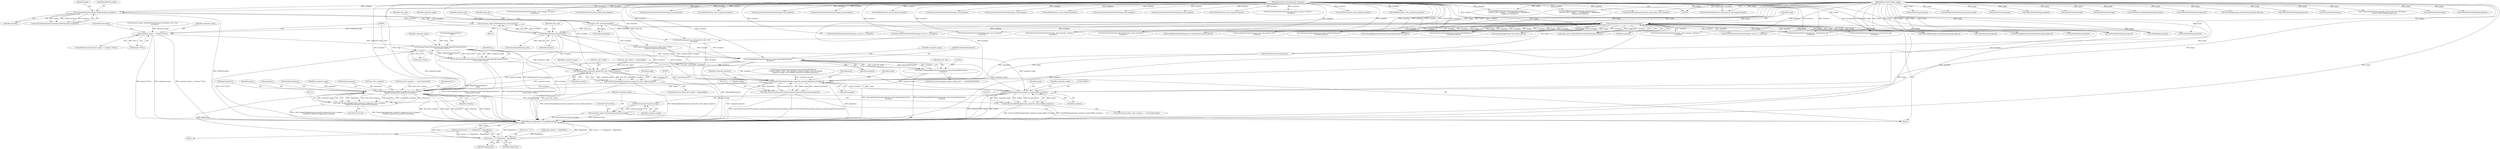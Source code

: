 digraph "0_ImageMagick_726812fa2fa7ce16bcf58f6e115f65427a1c0950_2@pointer" {
"1000930" [label="(Call,composite_image=ReadImage(clone_info,exception))"];
"1000932" [label="(Call,ReadImage(clone_info,exception))"];
"1000898" [label="(Call,clone_info=AcquireImageInfo())"];
"1000221" [label="(Call,AcquireAuthenticCacheView(image,exception))"];
"1000188" [label="(Call,SetImageColorspace(image,sRGBColorspace,exception))"];
"1000104" [label="(MethodParameterIn,Image *image)"];
"1000107" [label="(MethodParameterIn,ExceptionInfo *exception)"];
"1000940" [label="(Call,composite_image == (Image *) NULL)"];
"1000948" [label="(Call,SetImageProgressMonitor(composite_image,(MagickProgressMonitor)\n        NULL,(void *) NULL))"];
"1000946" [label="(Call,(void) SetImageProgressMonitor(composite_image,(MagickProgressMonitor)\n        NULL,(void *) NULL))"];
"1001054" [label="(Call,SetImageAlphaChannel(composite_image,OpaqueAlphaChannel,\n          exception))"];
"1001052" [label="(Call,(void) SetImageAlphaChannel(composite_image,OpaqueAlphaChannel,\n          exception))"];
"1001066" [label="(Call,SetImageAlpha(composite_image,draw_info->alpha,exception))"];
"1001064" [label="(Call,(void) SetImageAlpha(composite_image,draw_info->alpha,exception))"];
"1001121" [label="(Call,ParseGravityGeometry(image,composite_geometry,&geometry,exception))"];
"1001119" [label="(Call,(void) ParseGravityGeometry(image,composite_geometry,&geometry,exception))"];
"1001165" [label="(Call,DrawAffineImage(image,composite_image,&affine,exception))"];
"1001163" [label="(Call,(void) DrawAffineImage(image,composite_image,&affine,exception))"];
"1001190" [label="(Call,DestroyImage(composite_image))"];
"1001188" [label="(Call,composite_image=DestroyImage(composite_image))"];
"1001174" [label="(Call,CompositeImage(image,composite_image,draw_info->compose,\n          MagickTrue,geometry.x,geometry.y,exception))"];
"1001172" [label="(Call,(void) CompositeImage(image,composite_image,draw_info->compose,\n          MagickTrue,geometry.x,geometry.y,exception))"];
"1001623" [label="(Call,status != 0 ? MagickTrue : MagickFalse)"];
"1001622" [label="(Return,return(status != 0 ? MagickTrue : MagickFalse);)"];
"1000108" [label="(Block,)"];
"1001192" [label="(ControlStructure,break;)"];
"1000711" [label="(Call,GetPixelChannels(image))"];
"1000189" [label="(Identifier,image)"];
"1000939" [label="(ControlStructure,if (composite_image == (Image *) NULL))"];
"1000482" [label="(Call,SetImageChannelMask(image,channel_mask))"];
"1000715" [label="(Call,SyncCacheViewAuthenticPixels(image_view,exception))"];
"1000822" [label="(Call,GetCacheViewAuthenticPixels(image_view,0,y,image->columns,1,\n              exception))"];
"1001158" [label="(Call,draw_info->compose == OverCompositeOp)"];
"1001187" [label="(Identifier,exception)"];
"1001057" [label="(Identifier,exception)"];
"1000464" [label="(Call,FloodfillPaintImage(image,draw_info,&target,x,y,\n            primitive_info->method == FloodfillMethod ? MagickFalse :\n            MagickTrue,exception))"];
"1001095" [label="(Call,FormatLocaleString(composite_geometry,MagickPathExtent,\n        \"%.20gx%.20g%+.20g%+.20g\",(double) composite_image->columns,(double)\n        composite_image->rows,(double) geometry.x,(double) geometry.y))"];
"1001124" [label="(Call,&geometry)"];
"1000595" [label="(Call,GetPixelInfo(image,&pixel))"];
"1001181" [label="(Call,geometry.x)"];
"1000898" [label="(Call,clone_info=AcquireImageInfo())"];
"1001073" [label="(Identifier,image)"];
"1000946" [label="(Call,(void) SetImageProgressMonitor(composite_image,(MagickProgressMonitor)\n        NULL,(void *) NULL))"];
"1000191" [label="(Identifier,exception)"];
"1000694" [label="(Call,GetPixelChannels(image))"];
"1000957" [label="(Identifier,x1)"];
"1001170" [label="(Identifier,exception)"];
"1001629" [label="(MethodReturn,MagickExport MagickBooleanType)"];
"1001054" [label="(Call,SetImageAlphaChannel(composite_image,OpaqueAlphaChannel,\n          exception))"];
"1000899" [label="(Identifier,clone_info)"];
"1000852" [label="(Call,GetFillColor(draw_info,x,y,&pixel,exception))"];
"1001623" [label="(Call,status != 0 ? MagickTrue : MagickFalse)"];
"1001046" [label="(ControlStructure,if (composite_image->alpha_trait == UndefinedPixelTrait))"];
"1000945" [label="(ControlStructure,break;)"];
"1001072" [label="(Call,SetGeometry(image,&geometry))"];
"1000912" [label="(Call,ReadInlineImage(clone_info,primitive_info->text,\n          exception))"];
"1001174" [label="(Call,CompositeImage(image,composite_image,draw_info->compose,\n          MagickTrue,geometry.x,geometry.y,exception))"];
"1000948" [label="(Call,SetImageProgressMonitor(composite_image,(MagickProgressMonitor)\n        NULL,(void *) NULL))"];
"1000953" [label="(Call,(void *) NULL)"];
"1001188" [label="(Call,composite_image=DestroyImage(composite_image))"];
"1001552" [label="(Call,DrawPolygonPrimitive(image,draw_info,primitive_info,\n                exception))"];
"1000104" [label="(MethodParameterIn,Image *image)"];
"1001056" [label="(Identifier,OpaqueAlphaChannel)"];
"1000188" [label="(Call,SetImageColorspace(image,sRGBColorspace,exception))"];
"1001038" [label="(Call,TransformImage(&composite_image,(char *) NULL,\n            composite_geometry,exception))"];
"1000285" [label="(Call,SyncCacheViewAuthenticPixels(image_view,exception))"];
"1000900" [label="(Call,AcquireImageInfo())"];
"1001180" [label="(Identifier,MagickTrue)"];
"1001581" [label="(Call,DrawPolygonPrimitive(image,clone_info,primitive_info,\n             exception))"];
"1001175" [label="(Identifier,image)"];
"1001165" [label="(Call,DrawAffineImage(image,composite_image,&affine,exception))"];
"1000934" [label="(Identifier,exception)"];
"1000780" [label="(Call,FloodfillPaintImage(image,draw_info,&target,x,y,\n            primitive_info->method == FloodfillMethod ? MagickFalse :\n            MagickTrue,exception))"];
"1001067" [label="(Identifier,composite_image)"];
"1000354" [label="(Call,GetPixelInfoPixel(image,q,&pixel))"];
"1001163" [label="(Call,(void) DrawAffineImage(image,composite_image,&affine,exception))"];
"1000255" [label="(Call,GetCacheViewAuthenticPixels(image_view,x,y,1,1,exception))"];
"1001264" [label="(Call,SyncCacheViewAuthenticPixels(image_view,exception))"];
"1000389" [label="(Call,GetPixelChannels(image))"];
"1000581" [label="(Call,GetCacheViewAuthenticPixels(image_view,x,y,1,1,exception))"];
"1000370" [label="(Call,GetPixelChannels(image))"];
"1000459" [label="(Call,SetImageChannelMask(image,AlphaChannel))"];
"1000222" [label="(Identifier,image)"];
"1001119" [label="(Call,(void) ParseGravityGeometry(image,composite_geometry,&geometry,exception))"];
"1000697" [label="(Call,GetFillColor(draw_info,x,y,&pixel,exception))"];
"1000730" [label="(Call,GetOneVirtualPixelInfo(image,TileVirtualPixelMethod,x,y,\n            &target,exception))"];
"1000940" [label="(Call,composite_image == (Image *) NULL)"];
"1001121" [label="(Call,ParseGravityGeometry(image,composite_geometry,&geometry,exception))"];
"1000881" [label="(Block,)"];
"1000393" [label="(Call,SyncCacheViewAuthenticPixels(image_view,exception))"];
"1001068" [label="(Call,draw_info->alpha)"];
"1000613" [label="(Call,SyncCacheViewAuthenticPixels(image_view,exception))"];
"1001166" [label="(Identifier,image)"];
"1000373" [label="(Call,GetFillColor(draw_info,x,y,&pixel,exception))"];
"1001184" [label="(Call,geometry.y)"];
"1001191" [label="(Identifier,composite_image)"];
"1000932" [label="(Call,ReadImage(clone_info,exception))"];
"1000324" [label="(Call,GetCacheViewAuthenticPixels(image_view,0,y,image->columns,1,\n              exception))"];
"1001622" [label="(Return,return(status != 0 ? MagickTrue : MagickFalse);)"];
"1000859" [label="(Call,SetPixelViaPixelInfo(image,&pixel,q))"];
"1000507" [label="(Call,GetCacheViewAuthenticPixels(image_view,0,y,image->columns,1,\n              exception))"];
"1000950" [label="(Call,(MagickProgressMonitor)\n        NULL)"];
"1000221" [label="(Call,AcquireAuthenticCacheView(image,exception))"];
"1001071" [label="(Identifier,exception)"];
"1000537" [label="(Call,GetFillColor(draw_info,x,y,&pixel,exception))"];
"1001066" [label="(Call,SetImageAlpha(composite_image,draw_info->alpha,exception))"];
"1000599" [label="(Call,GetFillColor(draw_info,x,y,&pixel,exception))"];
"1000380" [label="(Call,SetPixelAlpha(image,ClampToQuantum(pixel.alpha),q))"];
"1001128" [label="(Identifier,affine)"];
"1001225" [label="(Call,GetCacheViewAuthenticPixels(image_view,x,y,1,1,exception))"];
"1001176" [label="(Identifier,composite_image)"];
"1001628" [label="(Identifier,MagickFalse)"];
"1001136" [label="(Call,(double) geometry.x)"];
"1000276" [label="(Call,SetPixelAlpha(image,ClampToQuantum(pixel.alpha),q))"];
"1000190" [label="(Identifier,sRGBColorspace)"];
"1000186" [label="(Call,(void) SetImageColorspace(image,sRGBColorspace,exception))"];
"1001145" [label="(Call,(double) geometry.y)"];
"1001624" [label="(Call,status != 0)"];
"1000704" [label="(Call,SetPixelViaPixelInfo(image,&pixel,q))"];
"1001189" [label="(Identifier,composite_image)"];
"1000239" [label="(Call,SetImageAlphaChannel(image,OpaqueAlphaChannel,exception))"];
"1000942" [label="(Call,(Image *) NULL)"];
"1001171" [label="(ControlStructure,else)"];
"1000905" [label="(Identifier,primitive_info)"];
"1001061" [label="(Identifier,draw_info)"];
"1000107" [label="(MethodParameterIn,ExceptionInfo *exception)"];
"1000866" [label="(Call,GetPixelChannels(image))"];
"1000296" [label="(Call,GetOneCacheViewVirtualPixelInfo(image_view,x,y,&target,\n            exception))"];
"1000624" [label="(Call,GetOneCacheViewVirtualPixelInfo(image_view,x,y,&target,\n            exception))"];
"1001064" [label="(Call,(void) SetImageAlpha(composite_image,draw_info->alpha,exception))"];
"1001324" [label="(Call,AnnotateImage(image,clone_info,exception))"];
"1000937" [label="(Call,DestroyImageInfo(clone_info))"];
"1001627" [label="(Identifier,MagickTrue)"];
"1001420" [label="(Call,DrawDashPolygon(draw_info,primitive_info,image,exception))"];
"1001177" [label="(Call,draw_info->compose)"];
"1001600" [label="(Call,DrawPolygonPrimitive(image,draw_info,primitive_info,exception))"];
"1000648" [label="(Call,GetCacheViewAuthenticPixels(image_view,0,y,image->columns,1,\n              exception))"];
"1000933" [label="(Identifier,clone_info)"];
"1001239" [label="(Call,GetFillColor(draw_info,x,y,&fill_color,exception))"];
"1000930" [label="(Call,composite_image=ReadImage(clone_info,exception))"];
"1000219" [label="(Call,image_view=AcquireAuthenticCacheView(image,exception))"];
"1001246" [label="(Call,CompositePixelOver(image,&fill_color,(double) fill_color.alpha,q,\n        (double) GetPixelAlpha(image,q),q))"];
"1001409" [label="(Call,DrawPolygonPrimitive(image,clone_info,primitive_info,\n             exception))"];
"1001052" [label="(Call,(void) SetImageAlphaChannel(composite_image,OpaqueAlphaChannel,\n          exception))"];
"1001059" [label="(Call,draw_info->alpha != OpaqueAlpha)"];
"1000931" [label="(Identifier,composite_image)"];
"1000223" [label="(Identifier,exception)"];
"1000303" [label="(Call,GetPixelInfo(image,&pixel))"];
"1001167" [label="(Identifier,composite_image)"];
"1000557" [label="(Call,SyncCacheViewAuthenticPixels(image_view,exception))"];
"1001611" [label="(Call,image->debug != MagickFalse)"];
"1000949" [label="(Identifier,composite_image)"];
"1001122" [label="(Identifier,image)"];
"1000553" [label="(Call,GetPixelChannels(image))"];
"1000910" [label="(Call,composite_image=ReadInlineImage(clone_info,primitive_info->text,\n          exception))"];
"1001055" [label="(Identifier,composite_image)"];
"1001592" [label="(Call,DrawStrokePolygon(image,draw_info,primitive_info,exception))"];
"1001168" [label="(Call,&affine)"];
"1000269" [label="(Call,GetFillColor(draw_info,x,y,&pixel,exception))"];
"1000936" [label="(Identifier,clone_info)"];
"1000919" [label="(Block,)"];
"1001190" [label="(Call,DestroyImage(composite_image))"];
"1000544" [label="(Call,SetPixelAlpha(image,ClampToQuantum(pixel.alpha),q))"];
"1000606" [label="(Call,SetPixelViaPixelInfo(image,&pixel,q))"];
"1000941" [label="(Identifier,composite_image)"];
"1000801" [label="(Call,GetPixelInfo(image,&pixel))"];
"1001058" [label="(ControlStructure,if (draw_info->alpha != OpaqueAlpha))"];
"1001172" [label="(Call,(void) CompositeImage(image,composite_image,draw_info->compose,\n          MagickTrue,geometry.x,geometry.y,exception))"];
"1000678" [label="(Call,GetPixelInfoPixel(image,q,&pixel))"];
"1001258" [label="(Call,GetPixelAlpha(image,q))"];
"1001123" [label="(Identifier,composite_geometry)"];
"1001157" [label="(ControlStructure,if (draw_info->compose == OverCompositeOp))"];
"1001126" [label="(Identifier,exception)"];
"1000409" [label="(Call,GetOneVirtualPixelInfo(image,TileVirtualPixelMethod,x,y,\n            &target,exception))"];
"1000870" [label="(Call,SyncCacheViewAuthenticPixels(image_view,exception))"];
"1000930" -> "1000919"  [label="AST: "];
"1000930" -> "1000932"  [label="CFG: "];
"1000931" -> "1000930"  [label="AST: "];
"1000932" -> "1000930"  [label="AST: "];
"1000936" -> "1000930"  [label="CFG: "];
"1000930" -> "1001629"  [label="DDG: ReadImage(clone_info,exception)"];
"1000932" -> "1000930"  [label="DDG: clone_info"];
"1000932" -> "1000930"  [label="DDG: exception"];
"1000930" -> "1000940"  [label="DDG: composite_image"];
"1000932" -> "1000934"  [label="CFG: "];
"1000933" -> "1000932"  [label="AST: "];
"1000934" -> "1000932"  [label="AST: "];
"1000932" -> "1001629"  [label="DDG: exception"];
"1000898" -> "1000932"  [label="DDG: clone_info"];
"1000221" -> "1000932"  [label="DDG: exception"];
"1000107" -> "1000932"  [label="DDG: exception"];
"1000932" -> "1000937"  [label="DDG: clone_info"];
"1000932" -> "1001038"  [label="DDG: exception"];
"1000932" -> "1001054"  [label="DDG: exception"];
"1000932" -> "1001066"  [label="DDG: exception"];
"1000932" -> "1001121"  [label="DDG: exception"];
"1000898" -> "1000881"  [label="AST: "];
"1000898" -> "1000900"  [label="CFG: "];
"1000899" -> "1000898"  [label="AST: "];
"1000900" -> "1000898"  [label="AST: "];
"1000905" -> "1000898"  [label="CFG: "];
"1000898" -> "1001629"  [label="DDG: AcquireImageInfo()"];
"1000898" -> "1000912"  [label="DDG: clone_info"];
"1000221" -> "1000219"  [label="AST: "];
"1000221" -> "1000223"  [label="CFG: "];
"1000222" -> "1000221"  [label="AST: "];
"1000223" -> "1000221"  [label="AST: "];
"1000219" -> "1000221"  [label="CFG: "];
"1000221" -> "1001629"  [label="DDG: exception"];
"1000221" -> "1001629"  [label="DDG: image"];
"1000221" -> "1000219"  [label="DDG: image"];
"1000221" -> "1000219"  [label="DDG: exception"];
"1000188" -> "1000221"  [label="DDG: image"];
"1000188" -> "1000221"  [label="DDG: exception"];
"1000104" -> "1000221"  [label="DDG: image"];
"1000107" -> "1000221"  [label="DDG: exception"];
"1000221" -> "1000239"  [label="DDG: image"];
"1000221" -> "1000239"  [label="DDG: exception"];
"1000221" -> "1000255"  [label="DDG: exception"];
"1000221" -> "1000276"  [label="DDG: image"];
"1000221" -> "1000296"  [label="DDG: exception"];
"1000221" -> "1000303"  [label="DDG: image"];
"1000221" -> "1000409"  [label="DDG: image"];
"1000221" -> "1000409"  [label="DDG: exception"];
"1000221" -> "1000507"  [label="DDG: exception"];
"1000221" -> "1000544"  [label="DDG: image"];
"1000221" -> "1000581"  [label="DDG: exception"];
"1000221" -> "1000595"  [label="DDG: image"];
"1000221" -> "1000624"  [label="DDG: exception"];
"1000221" -> "1000678"  [label="DDG: image"];
"1000221" -> "1000730"  [label="DDG: image"];
"1000221" -> "1000730"  [label="DDG: exception"];
"1000221" -> "1000801"  [label="DDG: image"];
"1000221" -> "1000822"  [label="DDG: exception"];
"1000221" -> "1000912"  [label="DDG: exception"];
"1000221" -> "1001072"  [label="DDG: image"];
"1000221" -> "1001225"  [label="DDG: exception"];
"1000221" -> "1001258"  [label="DDG: image"];
"1000221" -> "1001324"  [label="DDG: image"];
"1000221" -> "1001324"  [label="DDG: exception"];
"1000221" -> "1001409"  [label="DDG: image"];
"1000221" -> "1001409"  [label="DDG: exception"];
"1000221" -> "1001552"  [label="DDG: image"];
"1000221" -> "1001552"  [label="DDG: exception"];
"1000221" -> "1001581"  [label="DDG: image"];
"1000221" -> "1001581"  [label="DDG: exception"];
"1000221" -> "1001600"  [label="DDG: image"];
"1000221" -> "1001600"  [label="DDG: exception"];
"1000188" -> "1000186"  [label="AST: "];
"1000188" -> "1000191"  [label="CFG: "];
"1000189" -> "1000188"  [label="AST: "];
"1000190" -> "1000188"  [label="AST: "];
"1000191" -> "1000188"  [label="AST: "];
"1000186" -> "1000188"  [label="CFG: "];
"1000188" -> "1001629"  [label="DDG: sRGBColorspace"];
"1000188" -> "1000186"  [label="DDG: image"];
"1000188" -> "1000186"  [label="DDG: sRGBColorspace"];
"1000188" -> "1000186"  [label="DDG: exception"];
"1000104" -> "1000188"  [label="DDG: image"];
"1000107" -> "1000188"  [label="DDG: exception"];
"1000104" -> "1000103"  [label="AST: "];
"1000104" -> "1001629"  [label="DDG: image"];
"1000104" -> "1000239"  [label="DDG: image"];
"1000104" -> "1000276"  [label="DDG: image"];
"1000104" -> "1000303"  [label="DDG: image"];
"1000104" -> "1000354"  [label="DDG: image"];
"1000104" -> "1000370"  [label="DDG: image"];
"1000104" -> "1000380"  [label="DDG: image"];
"1000104" -> "1000389"  [label="DDG: image"];
"1000104" -> "1000409"  [label="DDG: image"];
"1000104" -> "1000459"  [label="DDG: image"];
"1000104" -> "1000464"  [label="DDG: image"];
"1000104" -> "1000482"  [label="DDG: image"];
"1000104" -> "1000544"  [label="DDG: image"];
"1000104" -> "1000553"  [label="DDG: image"];
"1000104" -> "1000595"  [label="DDG: image"];
"1000104" -> "1000606"  [label="DDG: image"];
"1000104" -> "1000678"  [label="DDG: image"];
"1000104" -> "1000694"  [label="DDG: image"];
"1000104" -> "1000704"  [label="DDG: image"];
"1000104" -> "1000711"  [label="DDG: image"];
"1000104" -> "1000730"  [label="DDG: image"];
"1000104" -> "1000780"  [label="DDG: image"];
"1000104" -> "1000801"  [label="DDG: image"];
"1000104" -> "1000859"  [label="DDG: image"];
"1000104" -> "1000866"  [label="DDG: image"];
"1000104" -> "1001072"  [label="DDG: image"];
"1000104" -> "1001121"  [label="DDG: image"];
"1000104" -> "1001165"  [label="DDG: image"];
"1000104" -> "1001174"  [label="DDG: image"];
"1000104" -> "1001246"  [label="DDG: image"];
"1000104" -> "1001258"  [label="DDG: image"];
"1000104" -> "1001324"  [label="DDG: image"];
"1000104" -> "1001409"  [label="DDG: image"];
"1000104" -> "1001420"  [label="DDG: image"];
"1000104" -> "1001552"  [label="DDG: image"];
"1000104" -> "1001581"  [label="DDG: image"];
"1000104" -> "1001592"  [label="DDG: image"];
"1000104" -> "1001600"  [label="DDG: image"];
"1000107" -> "1000103"  [label="AST: "];
"1000107" -> "1001629"  [label="DDG: exception"];
"1000107" -> "1000239"  [label="DDG: exception"];
"1000107" -> "1000255"  [label="DDG: exception"];
"1000107" -> "1000269"  [label="DDG: exception"];
"1000107" -> "1000285"  [label="DDG: exception"];
"1000107" -> "1000296"  [label="DDG: exception"];
"1000107" -> "1000324"  [label="DDG: exception"];
"1000107" -> "1000373"  [label="DDG: exception"];
"1000107" -> "1000393"  [label="DDG: exception"];
"1000107" -> "1000409"  [label="DDG: exception"];
"1000107" -> "1000464"  [label="DDG: exception"];
"1000107" -> "1000507"  [label="DDG: exception"];
"1000107" -> "1000537"  [label="DDG: exception"];
"1000107" -> "1000557"  [label="DDG: exception"];
"1000107" -> "1000581"  [label="DDG: exception"];
"1000107" -> "1000599"  [label="DDG: exception"];
"1000107" -> "1000613"  [label="DDG: exception"];
"1000107" -> "1000624"  [label="DDG: exception"];
"1000107" -> "1000648"  [label="DDG: exception"];
"1000107" -> "1000697"  [label="DDG: exception"];
"1000107" -> "1000715"  [label="DDG: exception"];
"1000107" -> "1000730"  [label="DDG: exception"];
"1000107" -> "1000780"  [label="DDG: exception"];
"1000107" -> "1000822"  [label="DDG: exception"];
"1000107" -> "1000852"  [label="DDG: exception"];
"1000107" -> "1000870"  [label="DDG: exception"];
"1000107" -> "1000912"  [label="DDG: exception"];
"1000107" -> "1001038"  [label="DDG: exception"];
"1000107" -> "1001054"  [label="DDG: exception"];
"1000107" -> "1001066"  [label="DDG: exception"];
"1000107" -> "1001121"  [label="DDG: exception"];
"1000107" -> "1001165"  [label="DDG: exception"];
"1000107" -> "1001174"  [label="DDG: exception"];
"1000107" -> "1001225"  [label="DDG: exception"];
"1000107" -> "1001239"  [label="DDG: exception"];
"1000107" -> "1001264"  [label="DDG: exception"];
"1000107" -> "1001324"  [label="DDG: exception"];
"1000107" -> "1001409"  [label="DDG: exception"];
"1000107" -> "1001420"  [label="DDG: exception"];
"1000107" -> "1001552"  [label="DDG: exception"];
"1000107" -> "1001581"  [label="DDG: exception"];
"1000107" -> "1001592"  [label="DDG: exception"];
"1000107" -> "1001600"  [label="DDG: exception"];
"1000940" -> "1000939"  [label="AST: "];
"1000940" -> "1000942"  [label="CFG: "];
"1000941" -> "1000940"  [label="AST: "];
"1000942" -> "1000940"  [label="AST: "];
"1000945" -> "1000940"  [label="CFG: "];
"1000947" -> "1000940"  [label="CFG: "];
"1000940" -> "1001629"  [label="DDG: (Image *) NULL"];
"1000940" -> "1001629"  [label="DDG: composite_image"];
"1000940" -> "1001629"  [label="DDG: composite_image == (Image *) NULL"];
"1000910" -> "1000940"  [label="DDG: composite_image"];
"1000942" -> "1000940"  [label="DDG: NULL"];
"1000940" -> "1000948"  [label="DDG: composite_image"];
"1000948" -> "1000946"  [label="AST: "];
"1000948" -> "1000953"  [label="CFG: "];
"1000949" -> "1000948"  [label="AST: "];
"1000950" -> "1000948"  [label="AST: "];
"1000953" -> "1000948"  [label="AST: "];
"1000946" -> "1000948"  [label="CFG: "];
"1000948" -> "1001629"  [label="DDG: (void *) NULL"];
"1000948" -> "1001629"  [label="DDG: (MagickProgressMonitor)\n        NULL"];
"1000948" -> "1000946"  [label="DDG: composite_image"];
"1000948" -> "1000946"  [label="DDG: (MagickProgressMonitor)\n        NULL"];
"1000948" -> "1000946"  [label="DDG: (void *) NULL"];
"1000950" -> "1000948"  [label="DDG: NULL"];
"1000953" -> "1000948"  [label="DDG: NULL"];
"1000948" -> "1001054"  [label="DDG: composite_image"];
"1000948" -> "1001066"  [label="DDG: composite_image"];
"1000948" -> "1001165"  [label="DDG: composite_image"];
"1000948" -> "1001174"  [label="DDG: composite_image"];
"1000946" -> "1000881"  [label="AST: "];
"1000947" -> "1000946"  [label="AST: "];
"1000957" -> "1000946"  [label="CFG: "];
"1000946" -> "1001629"  [label="DDG: (void) SetImageProgressMonitor(composite_image,(MagickProgressMonitor)\n        NULL,(void *) NULL)"];
"1000946" -> "1001629"  [label="DDG: SetImageProgressMonitor(composite_image,(MagickProgressMonitor)\n        NULL,(void *) NULL)"];
"1001054" -> "1001052"  [label="AST: "];
"1001054" -> "1001057"  [label="CFG: "];
"1001055" -> "1001054"  [label="AST: "];
"1001056" -> "1001054"  [label="AST: "];
"1001057" -> "1001054"  [label="AST: "];
"1001052" -> "1001054"  [label="CFG: "];
"1001054" -> "1001629"  [label="DDG: OpaqueAlphaChannel"];
"1001054" -> "1001052"  [label="DDG: composite_image"];
"1001054" -> "1001052"  [label="DDG: OpaqueAlphaChannel"];
"1001054" -> "1001052"  [label="DDG: exception"];
"1001038" -> "1001054"  [label="DDG: exception"];
"1000912" -> "1001054"  [label="DDG: exception"];
"1001054" -> "1001066"  [label="DDG: composite_image"];
"1001054" -> "1001066"  [label="DDG: exception"];
"1001054" -> "1001121"  [label="DDG: exception"];
"1001054" -> "1001165"  [label="DDG: composite_image"];
"1001054" -> "1001174"  [label="DDG: composite_image"];
"1001052" -> "1001046"  [label="AST: "];
"1001053" -> "1001052"  [label="AST: "];
"1001061" -> "1001052"  [label="CFG: "];
"1001052" -> "1001629"  [label="DDG: SetImageAlphaChannel(composite_image,OpaqueAlphaChannel,\n          exception)"];
"1001052" -> "1001629"  [label="DDG: (void) SetImageAlphaChannel(composite_image,OpaqueAlphaChannel,\n          exception)"];
"1001066" -> "1001064"  [label="AST: "];
"1001066" -> "1001071"  [label="CFG: "];
"1001067" -> "1001066"  [label="AST: "];
"1001068" -> "1001066"  [label="AST: "];
"1001071" -> "1001066"  [label="AST: "];
"1001064" -> "1001066"  [label="CFG: "];
"1001066" -> "1001629"  [label="DDG: draw_info->alpha"];
"1001066" -> "1001064"  [label="DDG: composite_image"];
"1001066" -> "1001064"  [label="DDG: draw_info->alpha"];
"1001066" -> "1001064"  [label="DDG: exception"];
"1001059" -> "1001066"  [label="DDG: draw_info->alpha"];
"1001038" -> "1001066"  [label="DDG: exception"];
"1000912" -> "1001066"  [label="DDG: exception"];
"1001066" -> "1001121"  [label="DDG: exception"];
"1001066" -> "1001165"  [label="DDG: composite_image"];
"1001066" -> "1001174"  [label="DDG: composite_image"];
"1001064" -> "1001058"  [label="AST: "];
"1001065" -> "1001064"  [label="AST: "];
"1001073" -> "1001064"  [label="CFG: "];
"1001064" -> "1001629"  [label="DDG: SetImageAlpha(composite_image,draw_info->alpha,exception)"];
"1001064" -> "1001629"  [label="DDG: (void) SetImageAlpha(composite_image,draw_info->alpha,exception)"];
"1001121" -> "1001119"  [label="AST: "];
"1001121" -> "1001126"  [label="CFG: "];
"1001122" -> "1001121"  [label="AST: "];
"1001123" -> "1001121"  [label="AST: "];
"1001124" -> "1001121"  [label="AST: "];
"1001126" -> "1001121"  [label="AST: "];
"1001119" -> "1001121"  [label="CFG: "];
"1001121" -> "1001629"  [label="DDG: &geometry"];
"1001121" -> "1001629"  [label="DDG: composite_geometry"];
"1001121" -> "1001119"  [label="DDG: image"];
"1001121" -> "1001119"  [label="DDG: composite_geometry"];
"1001121" -> "1001119"  [label="DDG: &geometry"];
"1001121" -> "1001119"  [label="DDG: exception"];
"1001072" -> "1001121"  [label="DDG: image"];
"1001072" -> "1001121"  [label="DDG: &geometry"];
"1001095" -> "1001121"  [label="DDG: composite_geometry"];
"1001038" -> "1001121"  [label="DDG: exception"];
"1000912" -> "1001121"  [label="DDG: exception"];
"1001121" -> "1001165"  [label="DDG: image"];
"1001121" -> "1001165"  [label="DDG: exception"];
"1001121" -> "1001174"  [label="DDG: image"];
"1001121" -> "1001174"  [label="DDG: exception"];
"1001119" -> "1000881"  [label="AST: "];
"1001120" -> "1001119"  [label="AST: "];
"1001128" -> "1001119"  [label="CFG: "];
"1001119" -> "1001629"  [label="DDG: ParseGravityGeometry(image,composite_geometry,&geometry,exception)"];
"1001119" -> "1001629"  [label="DDG: (void) ParseGravityGeometry(image,composite_geometry,&geometry,exception)"];
"1001165" -> "1001163"  [label="AST: "];
"1001165" -> "1001170"  [label="CFG: "];
"1001166" -> "1001165"  [label="AST: "];
"1001167" -> "1001165"  [label="AST: "];
"1001168" -> "1001165"  [label="AST: "];
"1001170" -> "1001165"  [label="AST: "];
"1001163" -> "1001165"  [label="CFG: "];
"1001165" -> "1001629"  [label="DDG: exception"];
"1001165" -> "1001629"  [label="DDG: image"];
"1001165" -> "1001629"  [label="DDG: &affine"];
"1001165" -> "1001163"  [label="DDG: image"];
"1001165" -> "1001163"  [label="DDG: composite_image"];
"1001165" -> "1001163"  [label="DDG: &affine"];
"1001165" -> "1001163"  [label="DDG: exception"];
"1001165" -> "1001190"  [label="DDG: composite_image"];
"1001163" -> "1001157"  [label="AST: "];
"1001164" -> "1001163"  [label="AST: "];
"1001189" -> "1001163"  [label="CFG: "];
"1001163" -> "1001629"  [label="DDG: (void) DrawAffineImage(image,composite_image,&affine,exception)"];
"1001163" -> "1001629"  [label="DDG: DrawAffineImage(image,composite_image,&affine,exception)"];
"1001190" -> "1001188"  [label="AST: "];
"1001190" -> "1001191"  [label="CFG: "];
"1001191" -> "1001190"  [label="AST: "];
"1001188" -> "1001190"  [label="CFG: "];
"1001190" -> "1001188"  [label="DDG: composite_image"];
"1001174" -> "1001190"  [label="DDG: composite_image"];
"1001188" -> "1000881"  [label="AST: "];
"1001189" -> "1001188"  [label="AST: "];
"1001192" -> "1001188"  [label="CFG: "];
"1001188" -> "1001629"  [label="DDG: composite_image"];
"1001188" -> "1001629"  [label="DDG: DestroyImage(composite_image)"];
"1001174" -> "1001172"  [label="AST: "];
"1001174" -> "1001187"  [label="CFG: "];
"1001175" -> "1001174"  [label="AST: "];
"1001176" -> "1001174"  [label="AST: "];
"1001177" -> "1001174"  [label="AST: "];
"1001180" -> "1001174"  [label="AST: "];
"1001181" -> "1001174"  [label="AST: "];
"1001184" -> "1001174"  [label="AST: "];
"1001187" -> "1001174"  [label="AST: "];
"1001172" -> "1001174"  [label="CFG: "];
"1001174" -> "1001629"  [label="DDG: draw_info->compose"];
"1001174" -> "1001629"  [label="DDG: image"];
"1001174" -> "1001629"  [label="DDG: geometry.x"];
"1001174" -> "1001629"  [label="DDG: geometry.y"];
"1001174" -> "1001629"  [label="DDG: exception"];
"1001174" -> "1001172"  [label="DDG: MagickTrue"];
"1001174" -> "1001172"  [label="DDG: draw_info->compose"];
"1001174" -> "1001172"  [label="DDG: geometry.y"];
"1001174" -> "1001172"  [label="DDG: image"];
"1001174" -> "1001172"  [label="DDG: exception"];
"1001174" -> "1001172"  [label="DDG: geometry.x"];
"1001174" -> "1001172"  [label="DDG: composite_image"];
"1001158" -> "1001174"  [label="DDG: draw_info->compose"];
"1001136" -> "1001174"  [label="DDG: geometry.x"];
"1001145" -> "1001174"  [label="DDG: geometry.y"];
"1001174" -> "1001623"  [label="DDG: MagickTrue"];
"1001172" -> "1001171"  [label="AST: "];
"1001173" -> "1001172"  [label="AST: "];
"1001189" -> "1001172"  [label="CFG: "];
"1001172" -> "1001629"  [label="DDG: (void) CompositeImage(image,composite_image,draw_info->compose,\n          MagickTrue,geometry.x,geometry.y,exception)"];
"1001172" -> "1001629"  [label="DDG: CompositeImage(image,composite_image,draw_info->compose,\n          MagickTrue,geometry.x,geometry.y,exception)"];
"1001623" -> "1001622"  [label="AST: "];
"1001623" -> "1001627"  [label="CFG: "];
"1001623" -> "1001628"  [label="CFG: "];
"1001624" -> "1001623"  [label="AST: "];
"1001627" -> "1001623"  [label="AST: "];
"1001628" -> "1001623"  [label="AST: "];
"1001622" -> "1001623"  [label="CFG: "];
"1001623" -> "1001629"  [label="DDG: status != 0 ? MagickTrue : MagickFalse"];
"1001623" -> "1001629"  [label="DDG: status != 0"];
"1001623" -> "1001629"  [label="DDG: MagickTrue"];
"1001623" -> "1001629"  [label="DDG: MagickFalse"];
"1001623" -> "1001622"  [label="DDG: status != 0 ? MagickTrue : MagickFalse"];
"1001611" -> "1001623"  [label="DDG: MagickFalse"];
"1001622" -> "1000108"  [label="AST: "];
"1001629" -> "1001622"  [label="CFG: "];
"1001622" -> "1001629"  [label="DDG: <RET>"];
}
